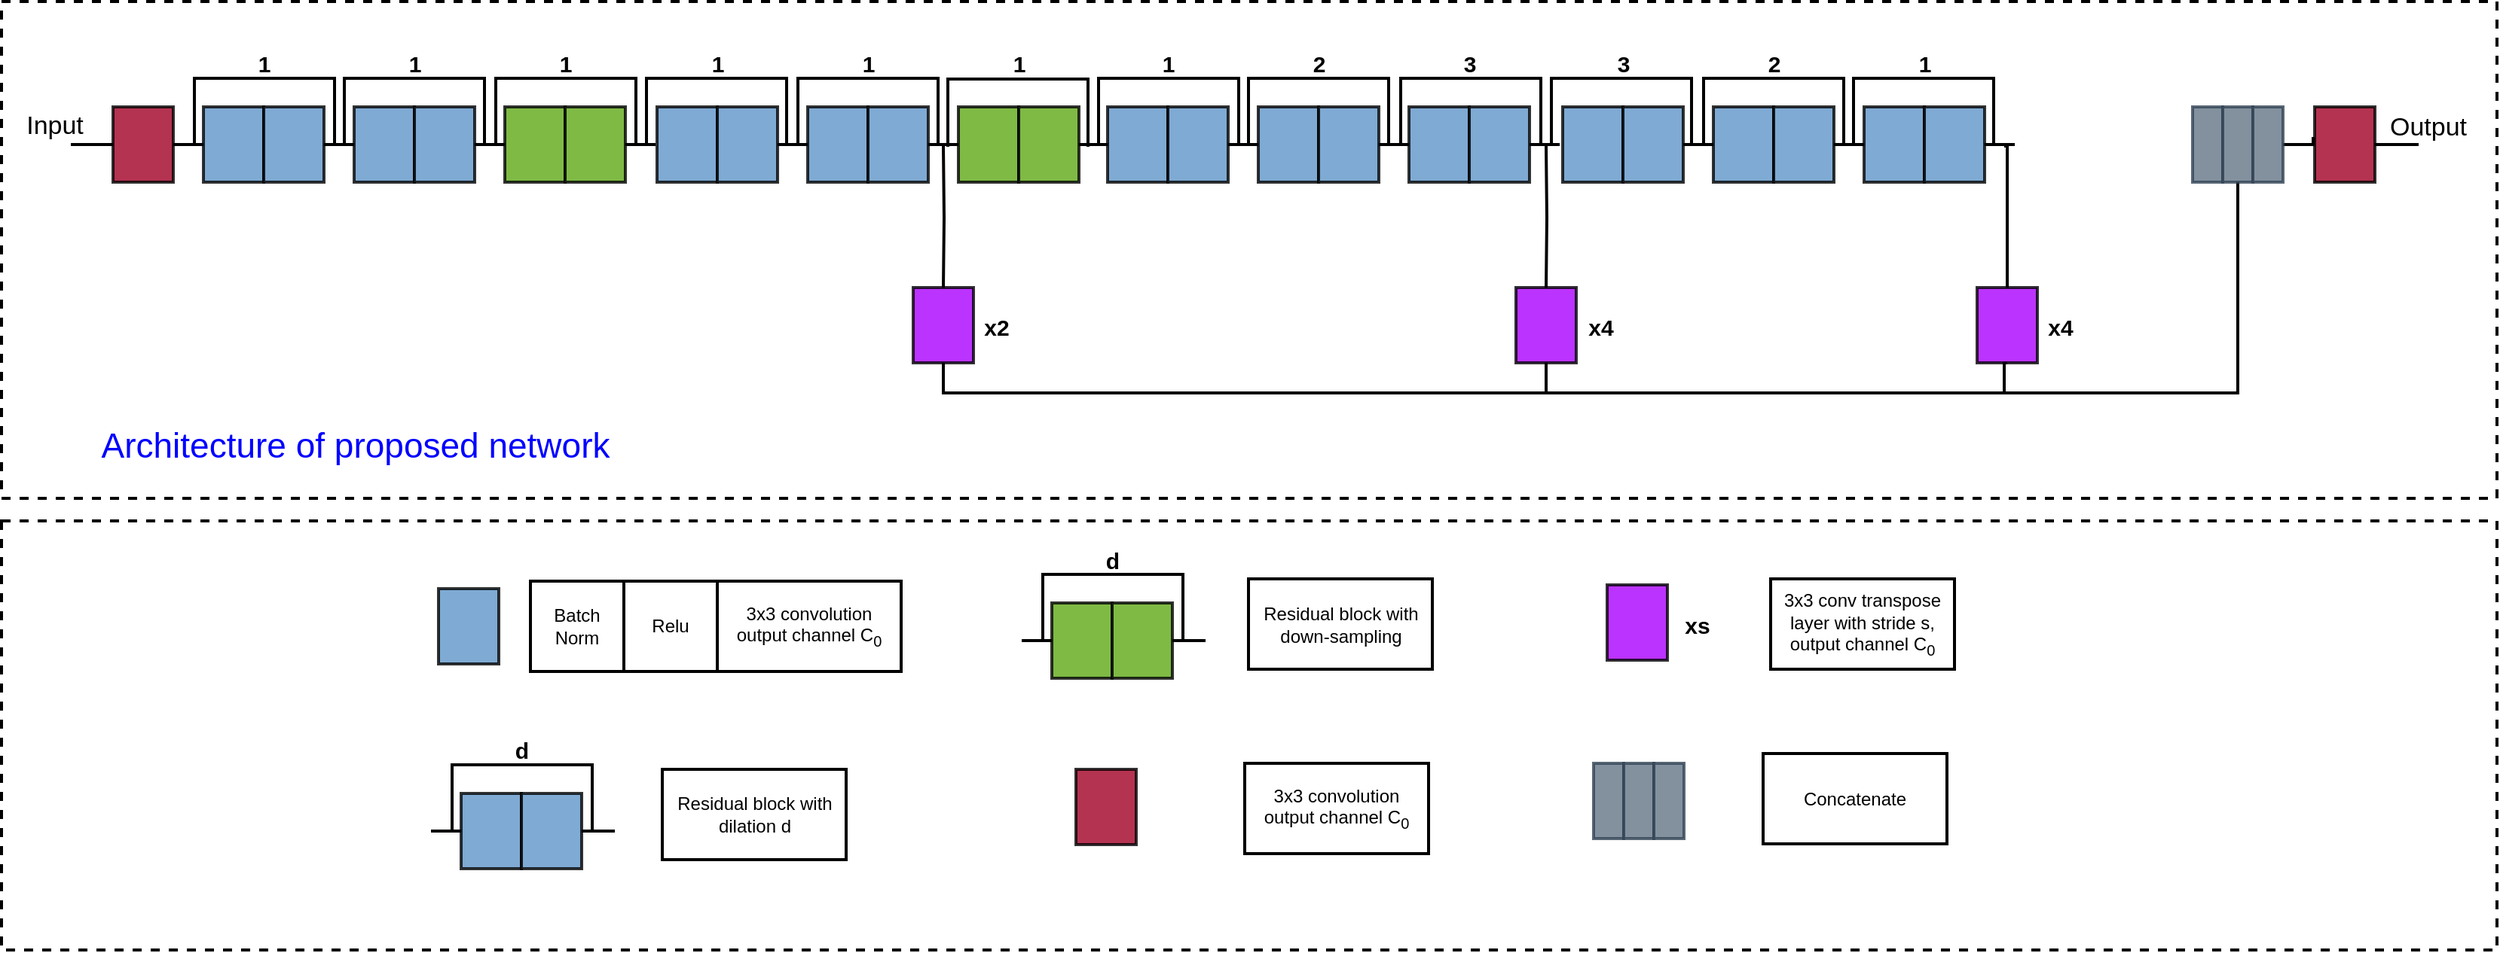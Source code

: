 <mxfile version="10.9.6" type="github"><diagram id="NCdo1GhATGgn48z1tNTr" name="Page-2"><mxGraphModel dx="946" dy="1716" grid="1" gridSize="10" guides="1" tooltips="1" connect="1" arrows="1" fold="1" page="1" pageScale="1" pageWidth="850" pageHeight="1100" math="0" shadow="0"><root><mxCell id="4XBm6FjpJTqDQxh_uqAf-0"/><mxCell id="4XBm6FjpJTqDQxh_uqAf-1" parent="4XBm6FjpJTqDQxh_uqAf-0"/><mxCell id="C0ut5iIBhn2NuIcVSA_1-138" value="" style="rounded=0;whiteSpace=wrap;html=1;strokeColor=#000000;strokeWidth=2;dashed=1;fillColor=none;" vertex="1" parent="4XBm6FjpJTqDQxh_uqAf-1"><mxGeometry x="24" y="-685" width="1656" height="285" as="geometry"/></mxCell><mxCell id="C0ut5iIBhn2NuIcVSA_1-137" value="" style="rounded=0;whiteSpace=wrap;html=1;strokeColor=#000000;strokeWidth=2;dashed=1;fillColor=none;" vertex="1" parent="4XBm6FjpJTqDQxh_uqAf-1"><mxGeometry x="24" y="-1030" width="1656" height="330" as="geometry"/></mxCell><mxCell id="C0ut5iIBhn2NuIcVSA_1-8" style="edgeStyle=orthogonalEdgeStyle;rounded=0;orthogonalLoop=1;jettySize=auto;html=1;exitX=0;exitY=0.5;exitDx=0;exitDy=0;endArrow=none;endFill=0;strokeWidth=2;" edge="1" parent="4XBm6FjpJTqDQxh_uqAf-1" source="xD4_Cafo_n7yYGBIfuTK-0"><mxGeometry relative="1" as="geometry"><mxPoint x="138" y="-935" as="targetPoint"/><Array as="points"><mxPoint x="148" y="-935"/><mxPoint x="148" y="-935"/></Array></mxGeometry></mxCell><mxCell id="xD4_Cafo_n7yYGBIfuTK-0" value="" style="rounded=0;whiteSpace=wrap;html=1;shadow=0;glass=0;comic=0;strokeColor=#000000;fillColor=#6095C9;gradientColor=none;opacity=80;strokeWidth=2;" parent="4XBm6FjpJTqDQxh_uqAf-1" vertex="1"><mxGeometry x="158" y="-960" width="40" height="50" as="geometry"/></mxCell><mxCell id="C0ut5iIBhn2NuIcVSA_1-2" style="edgeStyle=orthogonalEdgeStyle;rounded=0;orthogonalLoop=1;jettySize=auto;html=1;exitX=1;exitY=0.5;exitDx=0;exitDy=0;entryX=0;entryY=0.5;entryDx=0;entryDy=0;endArrow=none;endFill=0;strokeWidth=2;" edge="1" parent="4XBm6FjpJTqDQxh_uqAf-1" source="xD4_Cafo_n7yYGBIfuTK-3" target="C0ut5iIBhn2NuIcVSA_1-0"><mxGeometry relative="1" as="geometry"/></mxCell><mxCell id="xD4_Cafo_n7yYGBIfuTK-3" value="" style="rounded=0;whiteSpace=wrap;html=1;shadow=0;glass=0;comic=0;strokeColor=#000000;fillColor=#6095C9;gradientColor=none;opacity=80;strokeWidth=2;" parent="4XBm6FjpJTqDQxh_uqAf-1" vertex="1"><mxGeometry x="198" y="-960" width="40" height="50" as="geometry"/></mxCell><mxCell id="C0ut5iIBhn2NuIcVSA_1-0" value="" style="rounded=0;whiteSpace=wrap;html=1;shadow=0;glass=0;comic=0;strokeColor=#000000;fillColor=#6095C9;gradientColor=none;opacity=80;strokeWidth=2;" vertex="1" parent="4XBm6FjpJTqDQxh_uqAf-1"><mxGeometry x="258" y="-960" width="40" height="50" as="geometry"/></mxCell><mxCell id="C0ut5iIBhn2NuIcVSA_1-5" style="edgeStyle=orthogonalEdgeStyle;rounded=0;orthogonalLoop=1;jettySize=auto;html=1;exitX=1;exitY=0.5;exitDx=0;exitDy=0;entryX=0;entryY=0.5;entryDx=0;entryDy=0;endArrow=none;endFill=0;strokeWidth=2;" edge="1" parent="4XBm6FjpJTqDQxh_uqAf-1" source="C0ut5iIBhn2NuIcVSA_1-1" target="C0ut5iIBhn2NuIcVSA_1-3"><mxGeometry relative="1" as="geometry"/></mxCell><mxCell id="C0ut5iIBhn2NuIcVSA_1-1" value="" style="rounded=0;whiteSpace=wrap;html=1;shadow=0;glass=0;comic=0;strokeColor=#000000;fillColor=#6095C9;gradientColor=none;opacity=80;strokeWidth=2;" vertex="1" parent="4XBm6FjpJTqDQxh_uqAf-1"><mxGeometry x="298" y="-960" width="40" height="50" as="geometry"/></mxCell><mxCell id="C0ut5iIBhn2NuIcVSA_1-3" value="" style="rounded=0;whiteSpace=wrap;html=1;shadow=0;glass=0;comic=0;strokeColor=#000000;fillColor=#60a917;opacity=80;strokeWidth=2;fontColor=#ffffff;" vertex="1" parent="4XBm6FjpJTqDQxh_uqAf-1"><mxGeometry x="358" y="-960" width="40" height="50" as="geometry"/></mxCell><mxCell id="C0ut5iIBhn2NuIcVSA_1-9" style="edgeStyle=orthogonalEdgeStyle;rounded=0;orthogonalLoop=1;jettySize=auto;html=1;exitX=1;exitY=0.5;exitDx=0;exitDy=0;endArrow=none;endFill=0;strokeWidth=2;" edge="1" parent="4XBm6FjpJTqDQxh_uqAf-1" source="C0ut5iIBhn2NuIcVSA_1-4"><mxGeometry relative="1" as="geometry"><mxPoint x="458" y="-935" as="targetPoint"/></mxGeometry></mxCell><mxCell id="C0ut5iIBhn2NuIcVSA_1-4" value="" style="rounded=0;whiteSpace=wrap;html=1;shadow=0;glass=0;comic=0;strokeColor=#000000;fillColor=#60a917;opacity=80;strokeWidth=2;fontColor=#ffffff;" vertex="1" parent="4XBm6FjpJTqDQxh_uqAf-1"><mxGeometry x="398" y="-960" width="40" height="50" as="geometry"/></mxCell><mxCell id="C0ut5iIBhn2NuIcVSA_1-11" value="" style="rounded=0;whiteSpace=wrap;html=1;shadow=0;glass=0;comic=0;strokeColor=#000000;fillColor=#6095C9;gradientColor=none;opacity=80;strokeWidth=2;" vertex="1" parent="4XBm6FjpJTqDQxh_uqAf-1"><mxGeometry x="459" y="-960" width="40" height="50" as="geometry"/></mxCell><mxCell id="C0ut5iIBhn2NuIcVSA_1-12" style="edgeStyle=orthogonalEdgeStyle;rounded=0;orthogonalLoop=1;jettySize=auto;html=1;exitX=1;exitY=0.5;exitDx=0;exitDy=0;entryX=0;entryY=0.5;entryDx=0;entryDy=0;endArrow=none;endFill=0;strokeWidth=2;" edge="1" source="C0ut5iIBhn2NuIcVSA_1-13" target="C0ut5iIBhn2NuIcVSA_1-14" parent="4XBm6FjpJTqDQxh_uqAf-1"><mxGeometry relative="1" as="geometry"/></mxCell><mxCell id="C0ut5iIBhn2NuIcVSA_1-13" value="" style="rounded=0;whiteSpace=wrap;html=1;shadow=0;glass=0;comic=0;strokeColor=#000000;fillColor=#6095C9;gradientColor=none;opacity=80;strokeWidth=2;" vertex="1" parent="4XBm6FjpJTqDQxh_uqAf-1"><mxGeometry x="499" y="-960" width="40" height="50" as="geometry"/></mxCell><mxCell id="C0ut5iIBhn2NuIcVSA_1-14" value="" style="rounded=0;whiteSpace=wrap;html=1;shadow=0;glass=0;comic=0;strokeColor=#000000;fillColor=#6095C9;gradientColor=none;opacity=80;strokeWidth=2;" vertex="1" parent="4XBm6FjpJTqDQxh_uqAf-1"><mxGeometry x="559" y="-960" width="40" height="50" as="geometry"/></mxCell><mxCell id="C0ut5iIBhn2NuIcVSA_1-15" style="edgeStyle=orthogonalEdgeStyle;rounded=0;orthogonalLoop=1;jettySize=auto;html=1;exitX=1;exitY=0.5;exitDx=0;exitDy=0;entryX=0;entryY=0.5;entryDx=0;entryDy=0;endArrow=none;endFill=0;strokeWidth=2;" edge="1" source="C0ut5iIBhn2NuIcVSA_1-16" target="C0ut5iIBhn2NuIcVSA_1-17" parent="4XBm6FjpJTqDQxh_uqAf-1"><mxGeometry relative="1" as="geometry"><Array as="points"><mxPoint x="648" y="-935"/><mxPoint x="648" y="-935"/></Array></mxGeometry></mxCell><mxCell id="C0ut5iIBhn2NuIcVSA_1-16" value="" style="rounded=0;whiteSpace=wrap;html=1;shadow=0;glass=0;comic=0;strokeColor=#000000;fillColor=#6095C9;gradientColor=none;opacity=80;strokeWidth=2;" vertex="1" parent="4XBm6FjpJTqDQxh_uqAf-1"><mxGeometry x="599" y="-960" width="40" height="50" as="geometry"/></mxCell><mxCell id="C0ut5iIBhn2NuIcVSA_1-17" value="" style="rounded=0;whiteSpace=wrap;html=1;shadow=0;glass=0;comic=0;strokeColor=#000000;fillColor=#60a917;opacity=80;strokeWidth=2;fontColor=#ffffff;" vertex="1" parent="4XBm6FjpJTqDQxh_uqAf-1"><mxGeometry x="659" y="-960" width="40" height="50" as="geometry"/></mxCell><mxCell id="C0ut5iIBhn2NuIcVSA_1-18" style="edgeStyle=orthogonalEdgeStyle;rounded=0;orthogonalLoop=1;jettySize=auto;html=1;exitX=1;exitY=0.5;exitDx=0;exitDy=0;endArrow=none;endFill=0;strokeWidth=2;" edge="1" source="C0ut5iIBhn2NuIcVSA_1-19" parent="4XBm6FjpJTqDQxh_uqAf-1"><mxGeometry relative="1" as="geometry"><mxPoint x="759" y="-935" as="targetPoint"/></mxGeometry></mxCell><mxCell id="C0ut5iIBhn2NuIcVSA_1-19" value="" style="rounded=0;whiteSpace=wrap;html=1;shadow=0;glass=0;comic=0;strokeColor=#000000;fillColor=#60a917;opacity=80;strokeWidth=2;fontColor=#ffffff;" vertex="1" parent="4XBm6FjpJTqDQxh_uqAf-1"><mxGeometry x="699" y="-960" width="40" height="50" as="geometry"/></mxCell><mxCell id="C0ut5iIBhn2NuIcVSA_1-26" style="edgeStyle=orthogonalEdgeStyle;rounded=0;orthogonalLoop=1;jettySize=auto;html=1;exitX=1;exitY=0.5;exitDx=0;exitDy=0;entryX=0;entryY=0.5;entryDx=0;entryDy=0;endArrow=none;endFill=0;strokeWidth=2;" edge="1" source="C0ut5iIBhn2NuIcVSA_1-30" target="C0ut5iIBhn2NuIcVSA_1-31" parent="4XBm6FjpJTqDQxh_uqAf-1"><mxGeometry relative="1" as="geometry"/></mxCell><mxCell id="C0ut5iIBhn2NuIcVSA_1-27" style="edgeStyle=orthogonalEdgeStyle;rounded=0;orthogonalLoop=1;jettySize=auto;html=1;exitX=1;exitY=0.5;exitDx=0;exitDy=0;entryX=0;entryY=0.5;entryDx=0;entryDy=0;endArrow=none;endFill=0;strokeWidth=2;" edge="1" source="C0ut5iIBhn2NuIcVSA_1-32" target="C0ut5iIBhn2NuIcVSA_1-33" parent="4XBm6FjpJTqDQxh_uqAf-1"><mxGeometry relative="1" as="geometry"/></mxCell><mxCell id="C0ut5iIBhn2NuIcVSA_1-28" style="edgeStyle=orthogonalEdgeStyle;rounded=0;orthogonalLoop=1;jettySize=auto;html=1;exitX=1;exitY=0.5;exitDx=0;exitDy=0;endArrow=none;endFill=0;strokeWidth=2;" edge="1" source="C0ut5iIBhn2NuIcVSA_1-34" parent="4XBm6FjpJTqDQxh_uqAf-1"><mxGeometry relative="1" as="geometry"><mxPoint x="1058" y="-935" as="targetPoint"/></mxGeometry></mxCell><mxCell id="C0ut5iIBhn2NuIcVSA_1-29" value="" style="rounded=0;whiteSpace=wrap;html=1;shadow=0;glass=0;comic=0;strokeColor=#000000;fillColor=#6095C9;gradientColor=none;opacity=80;strokeWidth=2;" vertex="1" parent="4XBm6FjpJTqDQxh_uqAf-1"><mxGeometry x="758" y="-960" width="40" height="50" as="geometry"/></mxCell><mxCell id="C0ut5iIBhn2NuIcVSA_1-30" value="" style="rounded=0;whiteSpace=wrap;html=1;shadow=0;glass=0;comic=0;strokeColor=#000000;fillColor=#6095C9;gradientColor=none;opacity=80;strokeWidth=2;" vertex="1" parent="4XBm6FjpJTqDQxh_uqAf-1"><mxGeometry x="798" y="-960" width="40" height="50" as="geometry"/></mxCell><mxCell id="C0ut5iIBhn2NuIcVSA_1-31" value="" style="rounded=0;whiteSpace=wrap;html=1;shadow=0;glass=0;comic=0;strokeColor=#000000;fillColor=#6095C9;gradientColor=none;opacity=80;strokeWidth=2;" vertex="1" parent="4XBm6FjpJTqDQxh_uqAf-1"><mxGeometry x="858" y="-960" width="40" height="50" as="geometry"/></mxCell><mxCell id="C0ut5iIBhn2NuIcVSA_1-32" value="" style="rounded=0;whiteSpace=wrap;html=1;shadow=0;glass=0;comic=0;strokeColor=#000000;fillColor=#6095C9;gradientColor=none;opacity=80;strokeWidth=2;" vertex="1" parent="4XBm6FjpJTqDQxh_uqAf-1"><mxGeometry x="898" y="-960" width="40" height="50" as="geometry"/></mxCell><mxCell id="C0ut5iIBhn2NuIcVSA_1-33" value="" style="rounded=0;whiteSpace=wrap;html=1;shadow=0;glass=0;comic=0;strokeColor=#000000;fillColor=#6095C9;opacity=80;strokeWidth=2;fontColor=#000000;gradientColor=none;" vertex="1" parent="4XBm6FjpJTqDQxh_uqAf-1"><mxGeometry x="958" y="-960" width="40" height="50" as="geometry"/></mxCell><mxCell id="C0ut5iIBhn2NuIcVSA_1-34" value="" style="rounded=0;whiteSpace=wrap;html=1;shadow=0;glass=0;comic=0;strokeColor=#000000;fillColor=#6095C9;opacity=80;strokeWidth=2;fontColor=#000000;gradientColor=none;" vertex="1" parent="4XBm6FjpJTqDQxh_uqAf-1"><mxGeometry x="998" y="-960" width="40" height="50" as="geometry"/></mxCell><mxCell id="C0ut5iIBhn2NuIcVSA_1-35" style="edgeStyle=orthogonalEdgeStyle;rounded=0;orthogonalLoop=1;jettySize=auto;html=1;exitX=1;exitY=0.5;exitDx=0;exitDy=0;entryX=0;entryY=0.5;entryDx=0;entryDy=0;endArrow=none;endFill=0;strokeWidth=2;" edge="1" parent="4XBm6FjpJTqDQxh_uqAf-1" source="C0ut5iIBhn2NuIcVSA_1-39" target="C0ut5iIBhn2NuIcVSA_1-40"><mxGeometry relative="1" as="geometry"/></mxCell><mxCell id="C0ut5iIBhn2NuIcVSA_1-36" style="edgeStyle=orthogonalEdgeStyle;rounded=0;orthogonalLoop=1;jettySize=auto;html=1;exitX=1;exitY=0.5;exitDx=0;exitDy=0;entryX=0;entryY=0.5;entryDx=0;entryDy=0;endArrow=none;endFill=0;strokeWidth=2;" edge="1" parent="4XBm6FjpJTqDQxh_uqAf-1" source="C0ut5iIBhn2NuIcVSA_1-41" target="C0ut5iIBhn2NuIcVSA_1-42"><mxGeometry relative="1" as="geometry"/></mxCell><mxCell id="C0ut5iIBhn2NuIcVSA_1-37" style="edgeStyle=orthogonalEdgeStyle;rounded=0;orthogonalLoop=1;jettySize=auto;html=1;exitX=1;exitY=0.5;exitDx=0;exitDy=0;endArrow=none;endFill=0;strokeWidth=2;" edge="1" parent="4XBm6FjpJTqDQxh_uqAf-1" source="C0ut5iIBhn2NuIcVSA_1-43"><mxGeometry relative="1" as="geometry"><mxPoint x="1360" y="-935" as="targetPoint"/></mxGeometry></mxCell><mxCell id="C0ut5iIBhn2NuIcVSA_1-38" value="" style="rounded=0;whiteSpace=wrap;html=1;shadow=0;glass=0;comic=0;strokeColor=#000000;fillColor=#6095C9;gradientColor=none;opacity=80;strokeWidth=2;" vertex="1" parent="4XBm6FjpJTqDQxh_uqAf-1"><mxGeometry x="1060" y="-960" width="40" height="50" as="geometry"/></mxCell><mxCell id="C0ut5iIBhn2NuIcVSA_1-39" value="" style="rounded=0;whiteSpace=wrap;html=1;shadow=0;glass=0;comic=0;strokeColor=#000000;fillColor=#6095C9;gradientColor=none;opacity=80;strokeWidth=2;" vertex="1" parent="4XBm6FjpJTqDQxh_uqAf-1"><mxGeometry x="1100" y="-960" width="40" height="50" as="geometry"/></mxCell><mxCell id="C0ut5iIBhn2NuIcVSA_1-40" value="" style="rounded=0;whiteSpace=wrap;html=1;shadow=0;glass=0;comic=0;strokeColor=#000000;fillColor=#6095C9;gradientColor=none;opacity=80;strokeWidth=2;" vertex="1" parent="4XBm6FjpJTqDQxh_uqAf-1"><mxGeometry x="1160" y="-960" width="40" height="50" as="geometry"/></mxCell><mxCell id="C0ut5iIBhn2NuIcVSA_1-41" value="" style="rounded=0;whiteSpace=wrap;html=1;shadow=0;glass=0;comic=0;strokeColor=#000000;fillColor=#6095C9;gradientColor=none;opacity=80;strokeWidth=2;" vertex="1" parent="4XBm6FjpJTqDQxh_uqAf-1"><mxGeometry x="1200" y="-960" width="40" height="50" as="geometry"/></mxCell><mxCell id="C0ut5iIBhn2NuIcVSA_1-42" value="" style="rounded=0;whiteSpace=wrap;html=1;shadow=0;glass=0;comic=0;strokeColor=#000000;fillColor=#6095C9;opacity=80;strokeWidth=2;fontColor=#000000;gradientColor=none;" vertex="1" parent="4XBm6FjpJTqDQxh_uqAf-1"><mxGeometry x="1260" y="-960" width="40" height="50" as="geometry"/></mxCell><mxCell id="C0ut5iIBhn2NuIcVSA_1-43" value="" style="rounded=0;whiteSpace=wrap;html=1;shadow=0;glass=0;comic=0;strokeColor=#000000;fillColor=#6095C9;opacity=80;strokeWidth=2;fontColor=#000000;gradientColor=none;" vertex="1" parent="4XBm6FjpJTqDQxh_uqAf-1"><mxGeometry x="1300" y="-960" width="40" height="50" as="geometry"/></mxCell><mxCell id="C0ut5iIBhn2NuIcVSA_1-95" style="edgeStyle=orthogonalEdgeStyle;rounded=0;orthogonalLoop=1;jettySize=auto;html=1;exitX=0;exitY=0.5;exitDx=0;exitDy=0;endArrow=none;endFill=0;strokeWidth=2;" edge="1" parent="4XBm6FjpJTqDQxh_uqAf-1" source="C0ut5iIBhn2NuIcVSA_1-44"><mxGeometry relative="1" as="geometry"><mxPoint x="70" y="-935" as="targetPoint"/></mxGeometry></mxCell><mxCell id="C0ut5iIBhn2NuIcVSA_1-44" value="" style="rounded=0;whiteSpace=wrap;html=1;shadow=0;glass=0;comic=0;strokeColor=#000000;fillColor=#a20025;opacity=80;strokeWidth=2;fontColor=#ffffff;" vertex="1" parent="4XBm6FjpJTqDQxh_uqAf-1"><mxGeometry x="98" y="-960" width="40" height="50" as="geometry"/></mxCell><mxCell id="C0ut5iIBhn2NuIcVSA_1-49" value="" style="strokeWidth=2;html=1;shape=mxgraph.flowchart.annotation_1;align=left;pointerEvents=1;rotation=90;" vertex="1" parent="4XBm6FjpJTqDQxh_uqAf-1"><mxGeometry x="176" y="-1003" width="45" height="93" as="geometry"/></mxCell><mxCell id="C0ut5iIBhn2NuIcVSA_1-51" value="" style="strokeWidth=2;html=1;shape=mxgraph.flowchart.annotation_1;align=left;pointerEvents=1;rotation=90;" vertex="1" parent="4XBm6FjpJTqDQxh_uqAf-1"><mxGeometry x="275.5" y="-1003" width="45" height="93" as="geometry"/></mxCell><mxCell id="C0ut5iIBhn2NuIcVSA_1-52" value="" style="strokeWidth=2;html=1;shape=mxgraph.flowchart.annotation_1;align=left;pointerEvents=1;rotation=90;" vertex="1" parent="4XBm6FjpJTqDQxh_uqAf-1"><mxGeometry x="376" y="-1003" width="45" height="93" as="geometry"/></mxCell><mxCell id="C0ut5iIBhn2NuIcVSA_1-53" value="" style="strokeWidth=2;html=1;shape=mxgraph.flowchart.annotation_1;align=left;pointerEvents=1;rotation=90;" vertex="1" parent="4XBm6FjpJTqDQxh_uqAf-1"><mxGeometry x="576.5" y="-1003" width="45" height="93" as="geometry"/></mxCell><mxCell id="C0ut5iIBhn2NuIcVSA_1-54" value="" style="strokeWidth=2;html=1;shape=mxgraph.flowchart.annotation_1;align=left;pointerEvents=1;rotation=90;" vertex="1" parent="4XBm6FjpJTqDQxh_uqAf-1"><mxGeometry x="776" y="-1003" width="45" height="93" as="geometry"/></mxCell><mxCell id="C0ut5iIBhn2NuIcVSA_1-55" value="" style="strokeWidth=2;html=1;shape=mxgraph.flowchart.annotation_1;align=left;pointerEvents=1;rotation=90;" vertex="1" parent="4XBm6FjpJTqDQxh_uqAf-1"><mxGeometry x="875.5" y="-1003" width="45" height="93" as="geometry"/></mxCell><mxCell id="C0ut5iIBhn2NuIcVSA_1-56" value="" style="strokeWidth=2;html=1;shape=mxgraph.flowchart.annotation_1;align=left;pointerEvents=1;rotation=90;" vertex="1" parent="4XBm6FjpJTqDQxh_uqAf-1"><mxGeometry x="976.5" y="-1003" width="45" height="93" as="geometry"/></mxCell><mxCell id="C0ut5iIBhn2NuIcVSA_1-57" value="" style="strokeWidth=2;html=1;shape=mxgraph.flowchart.annotation_1;align=left;pointerEvents=1;rotation=90;" vertex="1" parent="4XBm6FjpJTqDQxh_uqAf-1"><mxGeometry x="1076.5" y="-1003" width="45" height="93" as="geometry"/></mxCell><mxCell id="C0ut5iIBhn2NuIcVSA_1-58" value="" style="strokeWidth=2;html=1;shape=mxgraph.flowchart.annotation_1;align=left;pointerEvents=1;rotation=90;" vertex="1" parent="4XBm6FjpJTqDQxh_uqAf-1"><mxGeometry x="1177.5" y="-1003" width="45" height="93" as="geometry"/></mxCell><mxCell id="C0ut5iIBhn2NuIcVSA_1-59" value="" style="strokeWidth=2;html=1;shape=mxgraph.flowchart.annotation_1;align=left;pointerEvents=1;rotation=90;" vertex="1" parent="4XBm6FjpJTqDQxh_uqAf-1"><mxGeometry x="1277" y="-1003" width="45" height="93" as="geometry"/></mxCell><mxCell id="C0ut5iIBhn2NuIcVSA_1-65" style="edgeStyle=orthogonalEdgeStyle;rounded=0;orthogonalLoop=1;jettySize=auto;html=1;exitX=1;exitY=1;exitDx=0;exitDy=0;exitPerimeter=0;entryX=0.5;entryY=0;entryDx=0;entryDy=0;endArrow=none;endFill=0;strokeWidth=2;" edge="1" parent="4XBm6FjpJTqDQxh_uqAf-1" target="C0ut5iIBhn2NuIcVSA_1-62"><mxGeometry relative="1" as="geometry"><mxPoint x="649" y="-934" as="sourcePoint"/><mxPoint x="649" y="-830" as="targetPoint"/></mxGeometry></mxCell><mxCell id="C0ut5iIBhn2NuIcVSA_1-60" value="" style="strokeWidth=2;html=1;shape=mxgraph.flowchart.annotation_1;align=left;pointerEvents=1;rotation=90;" vertex="1" parent="4XBm6FjpJTqDQxh_uqAf-1"><mxGeometry x="476" y="-1003" width="45" height="93" as="geometry"/></mxCell><mxCell id="C0ut5iIBhn2NuIcVSA_1-61" value="" style="strokeWidth=2;html=1;shape=mxgraph.flowchart.annotation_1;align=left;pointerEvents=1;rotation=90;" vertex="1" parent="4XBm6FjpJTqDQxh_uqAf-1"><mxGeometry x="676" y="-1002.5" width="45" height="93" as="geometry"/></mxCell><mxCell id="C0ut5iIBhn2NuIcVSA_1-70" style="edgeStyle=orthogonalEdgeStyle;rounded=0;orthogonalLoop=1;jettySize=auto;html=1;exitX=0.5;exitY=1;exitDx=0;exitDy=0;endArrow=none;endFill=0;strokeWidth=2;entryX=0.5;entryY=1;entryDx=0;entryDy=0;" edge="1" parent="4XBm6FjpJTqDQxh_uqAf-1" source="C0ut5iIBhn2NuIcVSA_1-62" target="C0ut5iIBhn2NuIcVSA_1-74"><mxGeometry relative="1" as="geometry"><mxPoint x="1479" y="-750" as="targetPoint"/></mxGeometry></mxCell><mxCell id="C0ut5iIBhn2NuIcVSA_1-62" value="" style="rounded=0;whiteSpace=wrap;html=1;shadow=0;glass=0;comic=0;strokeColor=#000000;fillColor=#aa00ff;opacity=80;strokeWidth=2;fontColor=#ffffff;" vertex="1" parent="4XBm6FjpJTqDQxh_uqAf-1"><mxGeometry x="629" y="-840" width="40" height="50" as="geometry"/></mxCell><mxCell id="C0ut5iIBhn2NuIcVSA_1-66" style="edgeStyle=orthogonalEdgeStyle;rounded=0;orthogonalLoop=1;jettySize=auto;html=1;exitX=1;exitY=1;exitDx=0;exitDy=0;exitPerimeter=0;entryX=0.5;entryY=0;entryDx=0;entryDy=0;endArrow=none;endFill=0;strokeWidth=2;" edge="1" parent="4XBm6FjpJTqDQxh_uqAf-1" target="C0ut5iIBhn2NuIcVSA_1-67"><mxGeometry relative="1" as="geometry"><mxPoint x="1049" y="-934" as="sourcePoint"/><mxPoint x="1049" y="-830" as="targetPoint"/></mxGeometry></mxCell><mxCell id="C0ut5iIBhn2NuIcVSA_1-71" style="edgeStyle=orthogonalEdgeStyle;rounded=0;orthogonalLoop=1;jettySize=auto;html=1;exitX=0.5;exitY=1;exitDx=0;exitDy=0;endArrow=none;endFill=0;strokeWidth=2;" edge="1" parent="4XBm6FjpJTqDQxh_uqAf-1" source="C0ut5iIBhn2NuIcVSA_1-67"><mxGeometry relative="1" as="geometry"><mxPoint x="1049" y="-770" as="targetPoint"/></mxGeometry></mxCell><mxCell id="C0ut5iIBhn2NuIcVSA_1-67" value="" style="rounded=0;whiteSpace=wrap;html=1;shadow=0;glass=0;comic=0;strokeColor=#000000;fillColor=#aa00ff;opacity=80;strokeWidth=2;fontColor=#ffffff;" vertex="1" parent="4XBm6FjpJTqDQxh_uqAf-1"><mxGeometry x="1029" y="-840" width="40" height="50" as="geometry"/></mxCell><mxCell id="C0ut5iIBhn2NuIcVSA_1-68" style="edgeStyle=orthogonalEdgeStyle;rounded=0;orthogonalLoop=1;jettySize=auto;html=1;exitX=1;exitY=1;exitDx=0;exitDy=0;exitPerimeter=0;entryX=0.5;entryY=0;entryDx=0;entryDy=0;endArrow=none;endFill=0;strokeWidth=2;" edge="1" parent="4XBm6FjpJTqDQxh_uqAf-1" target="C0ut5iIBhn2NuIcVSA_1-69"><mxGeometry relative="1" as="geometry"><mxPoint x="1353" y="-934" as="sourcePoint"/><mxPoint x="1353" y="-830" as="targetPoint"/><Array as="points"><mxPoint x="1355" y="-934"/></Array></mxGeometry></mxCell><mxCell id="C0ut5iIBhn2NuIcVSA_1-72" style="edgeStyle=orthogonalEdgeStyle;rounded=0;orthogonalLoop=1;jettySize=auto;html=1;exitX=0.5;exitY=1;exitDx=0;exitDy=0;endArrow=none;endFill=0;strokeWidth=2;" edge="1" parent="4XBm6FjpJTqDQxh_uqAf-1" source="C0ut5iIBhn2NuIcVSA_1-69"><mxGeometry relative="1" as="geometry"><mxPoint x="1353" y="-770" as="targetPoint"/></mxGeometry></mxCell><mxCell id="C0ut5iIBhn2NuIcVSA_1-69" value="" style="rounded=0;whiteSpace=wrap;html=1;shadow=0;glass=0;comic=0;strokeColor=#000000;fillColor=#aa00ff;opacity=80;strokeWidth=2;fontColor=#ffffff;" vertex="1" parent="4XBm6FjpJTqDQxh_uqAf-1"><mxGeometry x="1335" y="-840" width="40" height="50" as="geometry"/></mxCell><mxCell id="C0ut5iIBhn2NuIcVSA_1-73" value="" style="rounded=0;whiteSpace=wrap;html=1;shadow=0;glass=0;comic=0;strokeColor=#314354;fillColor=#647687;opacity=80;strokeWidth=2;fontColor=#ffffff;" vertex="1" parent="4XBm6FjpJTqDQxh_uqAf-1"><mxGeometry x="1478" y="-960" width="20" height="50" as="geometry"/></mxCell><mxCell id="C0ut5iIBhn2NuIcVSA_1-74" value="" style="rounded=0;whiteSpace=wrap;html=1;shadow=0;glass=0;comic=0;strokeColor=#314354;fillColor=#647687;opacity=80;strokeWidth=2;fontColor=#ffffff;" vertex="1" parent="4XBm6FjpJTqDQxh_uqAf-1"><mxGeometry x="1498" y="-960" width="20" height="50" as="geometry"/></mxCell><mxCell id="C0ut5iIBhn2NuIcVSA_1-93" style="edgeStyle=orthogonalEdgeStyle;rounded=0;orthogonalLoop=1;jettySize=auto;html=1;exitX=1;exitY=0.5;exitDx=0;exitDy=0;endArrow=none;endFill=0;strokeWidth=2;" edge="1" parent="4XBm6FjpJTqDQxh_uqAf-1" source="C0ut5iIBhn2NuIcVSA_1-75"><mxGeometry relative="1" as="geometry"><mxPoint x="1558" y="-940" as="targetPoint"/></mxGeometry></mxCell><mxCell id="C0ut5iIBhn2NuIcVSA_1-75" value="" style="rounded=0;whiteSpace=wrap;html=1;shadow=0;glass=0;comic=0;strokeColor=#314354;fillColor=#647687;opacity=80;strokeWidth=2;fontColor=#ffffff;" vertex="1" parent="4XBm6FjpJTqDQxh_uqAf-1"><mxGeometry x="1518" y="-960" width="20" height="50" as="geometry"/></mxCell><mxCell id="C0ut5iIBhn2NuIcVSA_1-94" style="edgeStyle=orthogonalEdgeStyle;rounded=0;orthogonalLoop=1;jettySize=auto;html=1;exitX=1;exitY=0.5;exitDx=0;exitDy=0;endArrow=none;endFill=0;strokeWidth=2;" edge="1" parent="4XBm6FjpJTqDQxh_uqAf-1" source="C0ut5iIBhn2NuIcVSA_1-76"><mxGeometry relative="1" as="geometry"><mxPoint x="1628" y="-935" as="targetPoint"/></mxGeometry></mxCell><mxCell id="C0ut5iIBhn2NuIcVSA_1-76" value="" style="rounded=0;whiteSpace=wrap;html=1;shadow=0;glass=0;comic=0;strokeColor=#000000;fillColor=#a20025;opacity=80;strokeWidth=2;fontColor=#ffffff;" vertex="1" parent="4XBm6FjpJTqDQxh_uqAf-1"><mxGeometry x="1559" y="-960" width="40" height="50" as="geometry"/></mxCell><mxCell id="C0ut5iIBhn2NuIcVSA_1-77" value="&lt;b&gt;&lt;font style=&quot;font-size: 15px&quot;&gt;1&lt;/font&gt;&lt;/b&gt;" style="text;html=1;resizable=0;points=[];autosize=1;align=center;verticalAlign=top;spacingTop=-4;" vertex="1" parent="4XBm6FjpJTqDQxh_uqAf-1"><mxGeometry x="188" y="-1000" width="20" height="20" as="geometry"/></mxCell><mxCell id="C0ut5iIBhn2NuIcVSA_1-79" value="&lt;b&gt;&lt;font style=&quot;font-size: 15px&quot;&gt;1&lt;/font&gt;&lt;/b&gt;" style="text;html=1;resizable=0;points=[];autosize=1;align=center;verticalAlign=top;spacingTop=-4;" vertex="1" parent="4XBm6FjpJTqDQxh_uqAf-1"><mxGeometry x="288" y="-1000" width="20" height="20" as="geometry"/></mxCell><mxCell id="C0ut5iIBhn2NuIcVSA_1-80" value="&lt;b&gt;&lt;font style=&quot;font-size: 15px&quot;&gt;1&lt;/font&gt;&lt;/b&gt;" style="text;html=1;resizable=0;points=[];autosize=1;align=center;verticalAlign=top;spacingTop=-4;" vertex="1" parent="4XBm6FjpJTqDQxh_uqAf-1"><mxGeometry x="388" y="-1000" width="20" height="20" as="geometry"/></mxCell><mxCell id="C0ut5iIBhn2NuIcVSA_1-81" value="&lt;b&gt;&lt;font style=&quot;font-size: 15px&quot;&gt;1&lt;/font&gt;&lt;/b&gt;" style="text;html=1;resizable=0;points=[];autosize=1;align=center;verticalAlign=top;spacingTop=-4;" vertex="1" parent="4XBm6FjpJTqDQxh_uqAf-1"><mxGeometry x="488.5" y="-1000" width="20" height="20" as="geometry"/></mxCell><mxCell id="C0ut5iIBhn2NuIcVSA_1-82" value="&lt;b&gt;&lt;font style=&quot;font-size: 15px&quot;&gt;1&lt;/font&gt;&lt;/b&gt;" style="text;html=1;resizable=0;points=[];autosize=1;align=center;verticalAlign=top;spacingTop=-4;" vertex="1" parent="4XBm6FjpJTqDQxh_uqAf-1"><mxGeometry x="589" y="-1000" width="20" height="20" as="geometry"/></mxCell><mxCell id="C0ut5iIBhn2NuIcVSA_1-83" value="&lt;b&gt;&lt;font style=&quot;font-size: 15px&quot;&gt;1&lt;/font&gt;&lt;/b&gt;" style="text;html=1;resizable=0;points=[];autosize=1;align=center;verticalAlign=top;spacingTop=-4;" vertex="1" parent="4XBm6FjpJTqDQxh_uqAf-1"><mxGeometry x="688.5" y="-1000" width="20" height="20" as="geometry"/></mxCell><mxCell id="C0ut5iIBhn2NuIcVSA_1-84" value="&lt;b&gt;&lt;font style=&quot;font-size: 15px&quot;&gt;1&lt;/font&gt;&lt;/b&gt;" style="text;html=1;resizable=0;points=[];autosize=1;align=center;verticalAlign=top;spacingTop=-4;" vertex="1" parent="4XBm6FjpJTqDQxh_uqAf-1"><mxGeometry x="788" y="-1000" width="20" height="20" as="geometry"/></mxCell><mxCell id="C0ut5iIBhn2NuIcVSA_1-85" value="&lt;b&gt;&lt;font style=&quot;font-size: 15px&quot;&gt;2&lt;/font&gt;&lt;/b&gt;" style="text;html=1;resizable=0;points=[];autosize=1;align=center;verticalAlign=top;spacingTop=-4;" vertex="1" parent="4XBm6FjpJTqDQxh_uqAf-1"><mxGeometry x="888" y="-1000" width="20" height="20" as="geometry"/></mxCell><mxCell id="C0ut5iIBhn2NuIcVSA_1-86" value="&lt;b&gt;&lt;font style=&quot;font-size: 15px&quot;&gt;3&lt;/font&gt;&lt;/b&gt;" style="text;html=1;resizable=0;points=[];autosize=1;align=center;verticalAlign=top;spacingTop=-4;" vertex="1" parent="4XBm6FjpJTqDQxh_uqAf-1"><mxGeometry x="988" y="-1000" width="20" height="20" as="geometry"/></mxCell><mxCell id="C0ut5iIBhn2NuIcVSA_1-87" value="&lt;b&gt;&lt;font style=&quot;font-size: 15px&quot;&gt;3&lt;/font&gt;&lt;/b&gt;" style="text;html=1;resizable=0;points=[];autosize=1;align=center;verticalAlign=top;spacingTop=-4;" vertex="1" parent="4XBm6FjpJTqDQxh_uqAf-1"><mxGeometry x="1090" y="-1000" width="20" height="20" as="geometry"/></mxCell><mxCell id="C0ut5iIBhn2NuIcVSA_1-88" value="&lt;b&gt;&lt;font style=&quot;font-size: 15px&quot;&gt;2&lt;/font&gt;&lt;/b&gt;" style="text;html=1;resizable=0;points=[];autosize=1;align=center;verticalAlign=top;spacingTop=-4;" vertex="1" parent="4XBm6FjpJTqDQxh_uqAf-1"><mxGeometry x="1190" y="-1000" width="20" height="20" as="geometry"/></mxCell><mxCell id="C0ut5iIBhn2NuIcVSA_1-89" value="&lt;b&gt;&lt;font style=&quot;font-size: 15px&quot;&gt;1&lt;/font&gt;&lt;/b&gt;" style="text;html=1;resizable=0;points=[];autosize=1;align=center;verticalAlign=top;spacingTop=-4;" vertex="1" parent="4XBm6FjpJTqDQxh_uqAf-1"><mxGeometry x="1290" y="-1000" width="20" height="20" as="geometry"/></mxCell><mxCell id="C0ut5iIBhn2NuIcVSA_1-90" value="&lt;b&gt;&lt;font style=&quot;font-size: 15px&quot;&gt;x2&lt;/font&gt;&lt;/b&gt;" style="text;html=1;resizable=0;points=[];autosize=1;align=center;verticalAlign=top;spacingTop=-4;" vertex="1" parent="4XBm6FjpJTqDQxh_uqAf-1"><mxGeometry x="669" y="-825" width="30" height="20" as="geometry"/></mxCell><mxCell id="C0ut5iIBhn2NuIcVSA_1-91" value="&lt;b&gt;&lt;font style=&quot;font-size: 15px&quot;&gt;x4&lt;/font&gt;&lt;/b&gt;" style="text;html=1;resizable=0;points=[];autosize=1;align=center;verticalAlign=top;spacingTop=-4;" vertex="1" parent="4XBm6FjpJTqDQxh_uqAf-1"><mxGeometry x="1070" y="-825" width="30" height="20" as="geometry"/></mxCell><mxCell id="C0ut5iIBhn2NuIcVSA_1-92" value="&lt;b&gt;&lt;font style=&quot;font-size: 15px&quot;&gt;x4&lt;/font&gt;&lt;/b&gt;" style="text;html=1;resizable=0;points=[];autosize=1;align=center;verticalAlign=top;spacingTop=-4;" vertex="1" parent="4XBm6FjpJTqDQxh_uqAf-1"><mxGeometry x="1375" y="-825" width="30" height="20" as="geometry"/></mxCell><mxCell id="C0ut5iIBhn2NuIcVSA_1-96" value="&lt;font style=&quot;font-size: 17px&quot;&gt;Input&lt;/font&gt;" style="text;html=1;resizable=0;points=[];autosize=1;align=center;verticalAlign=top;spacingTop=-4;" vertex="1" parent="4XBm6FjpJTqDQxh_uqAf-1"><mxGeometry x="34" y="-960" width="50" height="20" as="geometry"/></mxCell><mxCell id="C0ut5iIBhn2NuIcVSA_1-97" value="&lt;font style=&quot;font-size: 17px&quot;&gt;Output&lt;/font&gt;" style="text;html=1;resizable=0;points=[];autosize=1;align=center;verticalAlign=top;spacingTop=-4;" vertex="1" parent="4XBm6FjpJTqDQxh_uqAf-1"><mxGeometry x="1599" y="-959" width="70" height="20" as="geometry"/></mxCell><mxCell id="C0ut5iIBhn2NuIcVSA_1-98" value="" style="rounded=0;whiteSpace=wrap;html=1;shadow=0;glass=0;comic=0;strokeColor=#000000;fillColor=#6095C9;gradientColor=none;opacity=80;strokeWidth=2;" vertex="1" parent="4XBm6FjpJTqDQxh_uqAf-1"><mxGeometry x="314" y="-640" width="40" height="50" as="geometry"/></mxCell><mxCell id="C0ut5iIBhn2NuIcVSA_1-101" value="3x3 convolution output channel C&lt;sub&gt;0&lt;/sub&gt;" style="rounded=0;whiteSpace=wrap;html=1;strokeColor=#000000;strokeWidth=2;" vertex="1" parent="4XBm6FjpJTqDQxh_uqAf-1"><mxGeometry x="499" y="-645" width="122" height="60" as="geometry"/></mxCell><mxCell id="C0ut5iIBhn2NuIcVSA_1-109" value="Relu" style="rounded=0;whiteSpace=wrap;html=1;strokeColor=#000000;strokeWidth=2;" vertex="1" parent="4XBm6FjpJTqDQxh_uqAf-1"><mxGeometry x="437" y="-645" width="62" height="60" as="geometry"/></mxCell><mxCell id="C0ut5iIBhn2NuIcVSA_1-110" value="Batch Norm" style="rounded=0;whiteSpace=wrap;html=1;strokeColor=#000000;strokeWidth=2;" vertex="1" parent="4XBm6FjpJTqDQxh_uqAf-1"><mxGeometry x="375" y="-645" width="62" height="60" as="geometry"/></mxCell><mxCell id="C0ut5iIBhn2NuIcVSA_1-111" style="edgeStyle=orthogonalEdgeStyle;rounded=0;orthogonalLoop=1;jettySize=auto;html=1;exitX=0;exitY=0.5;exitDx=0;exitDy=0;endArrow=none;endFill=0;strokeWidth=2;" edge="1" parent="4XBm6FjpJTqDQxh_uqAf-1" source="C0ut5iIBhn2NuIcVSA_1-112"><mxGeometry relative="1" as="geometry"><mxPoint x="309" y="-479" as="targetPoint"/><Array as="points"><mxPoint x="319" y="-479"/><mxPoint x="319" y="-479"/></Array></mxGeometry></mxCell><mxCell id="C0ut5iIBhn2NuIcVSA_1-112" value="" style="rounded=0;whiteSpace=wrap;html=1;shadow=0;glass=0;comic=0;strokeColor=#000000;fillColor=#6095C9;gradientColor=none;opacity=80;strokeWidth=2;" vertex="1" parent="4XBm6FjpJTqDQxh_uqAf-1"><mxGeometry x="329" y="-504" width="40" height="50" as="geometry"/></mxCell><mxCell id="C0ut5iIBhn2NuIcVSA_1-113" value="" style="rounded=0;whiteSpace=wrap;html=1;shadow=0;glass=0;comic=0;strokeColor=#000000;fillColor=#6095C9;gradientColor=none;opacity=80;strokeWidth=2;" vertex="1" parent="4XBm6FjpJTqDQxh_uqAf-1"><mxGeometry x="369" y="-504" width="40" height="50" as="geometry"/></mxCell><mxCell id="C0ut5iIBhn2NuIcVSA_1-114" value="" style="strokeWidth=2;html=1;shape=mxgraph.flowchart.annotation_1;align=left;pointerEvents=1;rotation=90;" vertex="1" parent="4XBm6FjpJTqDQxh_uqAf-1"><mxGeometry x="347" y="-547" width="45" height="93" as="geometry"/></mxCell><mxCell id="C0ut5iIBhn2NuIcVSA_1-115" value="&lt;b&gt;&lt;font style=&quot;font-size: 15px&quot;&gt;d&lt;/font&gt;&lt;/b&gt;" style="text;html=1;resizable=0;points=[];autosize=1;align=center;verticalAlign=top;spacingTop=-4;" vertex="1" parent="4XBm6FjpJTqDQxh_uqAf-1"><mxGeometry x="359" y="-544" width="20" height="20" as="geometry"/></mxCell><mxCell id="C0ut5iIBhn2NuIcVSA_1-118" style="edgeStyle=orthogonalEdgeStyle;rounded=0;orthogonalLoop=1;jettySize=auto;html=1;entryX=0.978;entryY=0.108;entryDx=0;entryDy=0;entryPerimeter=0;endArrow=none;endFill=0;strokeWidth=2;" edge="1" parent="4XBm6FjpJTqDQxh_uqAf-1"><mxGeometry relative="1" as="geometry"><mxPoint x="431" y="-479" as="sourcePoint"/><mxPoint x="409" y="-479" as="targetPoint"/></mxGeometry></mxCell><mxCell id="C0ut5iIBhn2NuIcVSA_1-119" value="Residual block with dilation d" style="rounded=0;whiteSpace=wrap;html=1;strokeColor=#000000;strokeWidth=2;" vertex="1" parent="4XBm6FjpJTqDQxh_uqAf-1"><mxGeometry x="462.5" y="-520" width="122" height="60" as="geometry"/></mxCell><mxCell id="C0ut5iIBhn2NuIcVSA_1-120" style="edgeStyle=orthogonalEdgeStyle;rounded=0;orthogonalLoop=1;jettySize=auto;html=1;exitX=0;exitY=0.5;exitDx=0;exitDy=0;endArrow=none;endFill=0;strokeWidth=2;" edge="1" parent="4XBm6FjpJTqDQxh_uqAf-1" source="C0ut5iIBhn2NuIcVSA_1-121"><mxGeometry relative="1" as="geometry"><mxPoint x="701" y="-605.5" as="targetPoint"/><Array as="points"><mxPoint x="711" y="-605.5"/><mxPoint x="711" y="-605.5"/></Array></mxGeometry></mxCell><mxCell id="C0ut5iIBhn2NuIcVSA_1-121" value="" style="rounded=0;whiteSpace=wrap;html=1;shadow=0;glass=0;comic=0;strokeColor=#000000;fillColor=#60a917;opacity=80;strokeWidth=2;fontColor=#ffffff;" vertex="1" parent="4XBm6FjpJTqDQxh_uqAf-1"><mxGeometry x="721" y="-630.5" width="40" height="50" as="geometry"/></mxCell><mxCell id="C0ut5iIBhn2NuIcVSA_1-122" value="" style="rounded=0;whiteSpace=wrap;html=1;shadow=0;glass=0;comic=0;strokeColor=#000000;fillColor=#60a917;gradientColor=none;opacity=80;strokeWidth=2;fontColor=#ffffff;" vertex="1" parent="4XBm6FjpJTqDQxh_uqAf-1"><mxGeometry x="761" y="-630.5" width="40" height="50" as="geometry"/></mxCell><mxCell id="C0ut5iIBhn2NuIcVSA_1-123" value="" style="strokeWidth=2;html=1;shape=mxgraph.flowchart.annotation_1;align=left;pointerEvents=1;rotation=90;fillColor=#008a00;strokeColor=#000000;fontColor=#ffffff;" vertex="1" parent="4XBm6FjpJTqDQxh_uqAf-1"><mxGeometry x="739" y="-673.5" width="45" height="93" as="geometry"/></mxCell><mxCell id="C0ut5iIBhn2NuIcVSA_1-124" value="&lt;b&gt;&lt;font style=&quot;font-size: 15px&quot;&gt;d&lt;/font&gt;&lt;/b&gt;" style="text;html=1;resizable=0;points=[];autosize=1;align=center;verticalAlign=top;spacingTop=-4;" vertex="1" parent="4XBm6FjpJTqDQxh_uqAf-1"><mxGeometry x="751" y="-670.5" width="20" height="20" as="geometry"/></mxCell><mxCell id="C0ut5iIBhn2NuIcVSA_1-125" style="edgeStyle=orthogonalEdgeStyle;rounded=0;orthogonalLoop=1;jettySize=auto;html=1;entryX=0.978;entryY=0.108;entryDx=0;entryDy=0;entryPerimeter=0;endArrow=none;endFill=0;strokeWidth=2;" edge="1" parent="4XBm6FjpJTqDQxh_uqAf-1"><mxGeometry relative="1" as="geometry"><mxPoint x="823" y="-605.5" as="sourcePoint"/><mxPoint x="801" y="-605.5" as="targetPoint"/></mxGeometry></mxCell><mxCell id="C0ut5iIBhn2NuIcVSA_1-126" value="Residual block with down-sampling" style="rounded=0;whiteSpace=wrap;html=1;strokeColor=#000000;strokeWidth=2;" vertex="1" parent="4XBm6FjpJTqDQxh_uqAf-1"><mxGeometry x="851.5" y="-646.5" width="122" height="60" as="geometry"/></mxCell><mxCell id="C0ut5iIBhn2NuIcVSA_1-127" value="" style="rounded=0;whiteSpace=wrap;html=1;shadow=0;glass=0;comic=0;strokeColor=#000000;fillColor=#a20025;opacity=80;strokeWidth=2;fontColor=#ffffff;" vertex="1" parent="4XBm6FjpJTqDQxh_uqAf-1"><mxGeometry x="737" y="-520" width="40" height="50" as="geometry"/></mxCell><mxCell id="C0ut5iIBhn2NuIcVSA_1-128" value="3x3 convolution output channel C&lt;sub&gt;0&lt;/sub&gt;" style="rounded=0;whiteSpace=wrap;html=1;strokeColor=#000000;strokeWidth=2;" vertex="1" parent="4XBm6FjpJTqDQxh_uqAf-1"><mxGeometry x="849" y="-524" width="122" height="60" as="geometry"/></mxCell><mxCell id="C0ut5iIBhn2NuIcVSA_1-129" value="" style="rounded=0;whiteSpace=wrap;html=1;shadow=0;glass=0;comic=0;strokeColor=#000000;fillColor=#aa00ff;opacity=80;strokeWidth=2;fontColor=#ffffff;" vertex="1" parent="4XBm6FjpJTqDQxh_uqAf-1"><mxGeometry x="1089.5" y="-642.5" width="40" height="50" as="geometry"/></mxCell><mxCell id="C0ut5iIBhn2NuIcVSA_1-130" value="3x3 conv transpose layer with stride s, output channel C&lt;sub&gt;0&lt;/sub&gt;" style="rounded=0;whiteSpace=wrap;html=1;strokeColor=#000000;strokeWidth=2;" vertex="1" parent="4XBm6FjpJTqDQxh_uqAf-1"><mxGeometry x="1198" y="-646.5" width="122" height="60" as="geometry"/></mxCell><mxCell id="C0ut5iIBhn2NuIcVSA_1-132" value="&lt;b&gt;&lt;font style=&quot;font-size: 15px&quot;&gt;xs&lt;/font&gt;&lt;/b&gt;" style="text;html=1;resizable=0;points=[];autosize=1;align=center;verticalAlign=top;spacingTop=-4;" vertex="1" parent="4XBm6FjpJTqDQxh_uqAf-1"><mxGeometry x="1133.5" y="-627" width="30" height="20" as="geometry"/></mxCell><mxCell id="C0ut5iIBhn2NuIcVSA_1-133" value="" style="rounded=0;whiteSpace=wrap;html=1;shadow=0;glass=0;comic=0;strokeColor=#314354;fillColor=#647687;opacity=80;strokeWidth=2;fontColor=#ffffff;" vertex="1" parent="4XBm6FjpJTqDQxh_uqAf-1"><mxGeometry x="1080.5" y="-524" width="20" height="50" as="geometry"/></mxCell><mxCell id="C0ut5iIBhn2NuIcVSA_1-134" value="" style="rounded=0;whiteSpace=wrap;html=1;shadow=0;glass=0;comic=0;strokeColor=#314354;fillColor=#647687;opacity=80;strokeWidth=2;fontColor=#ffffff;" vertex="1" parent="4XBm6FjpJTqDQxh_uqAf-1"><mxGeometry x="1100.5" y="-524" width="20" height="50" as="geometry"/></mxCell><mxCell id="C0ut5iIBhn2NuIcVSA_1-135" value="" style="rounded=0;whiteSpace=wrap;html=1;shadow=0;glass=0;comic=0;strokeColor=#314354;fillColor=#647687;opacity=80;strokeWidth=2;fontColor=#ffffff;" vertex="1" parent="4XBm6FjpJTqDQxh_uqAf-1"><mxGeometry x="1120.5" y="-524" width="20" height="50" as="geometry"/></mxCell><mxCell id="C0ut5iIBhn2NuIcVSA_1-136" value="Concatenate" style="rounded=0;whiteSpace=wrap;html=1;strokeColor=#000000;strokeWidth=2;" vertex="1" parent="4XBm6FjpJTqDQxh_uqAf-1"><mxGeometry x="1193" y="-530.5" width="122" height="60" as="geometry"/></mxCell><mxCell id="C0ut5iIBhn2NuIcVSA_1-141" value="&lt;font style=&quot;font-size: 23px&quot; color=&quot;#0000ff&quot;&gt;Architecture of proposed network&lt;/font&gt;" style="text;html=1;strokeColor=none;fillColor=none;align=center;verticalAlign=middle;whiteSpace=wrap;rounded=0;dashed=1;" vertex="1" parent="4XBm6FjpJTqDQxh_uqAf-1"><mxGeometry x="58" y="-750" width="402" height="30" as="geometry"/></mxCell></root></mxGraphModel></diagram></mxfile>
